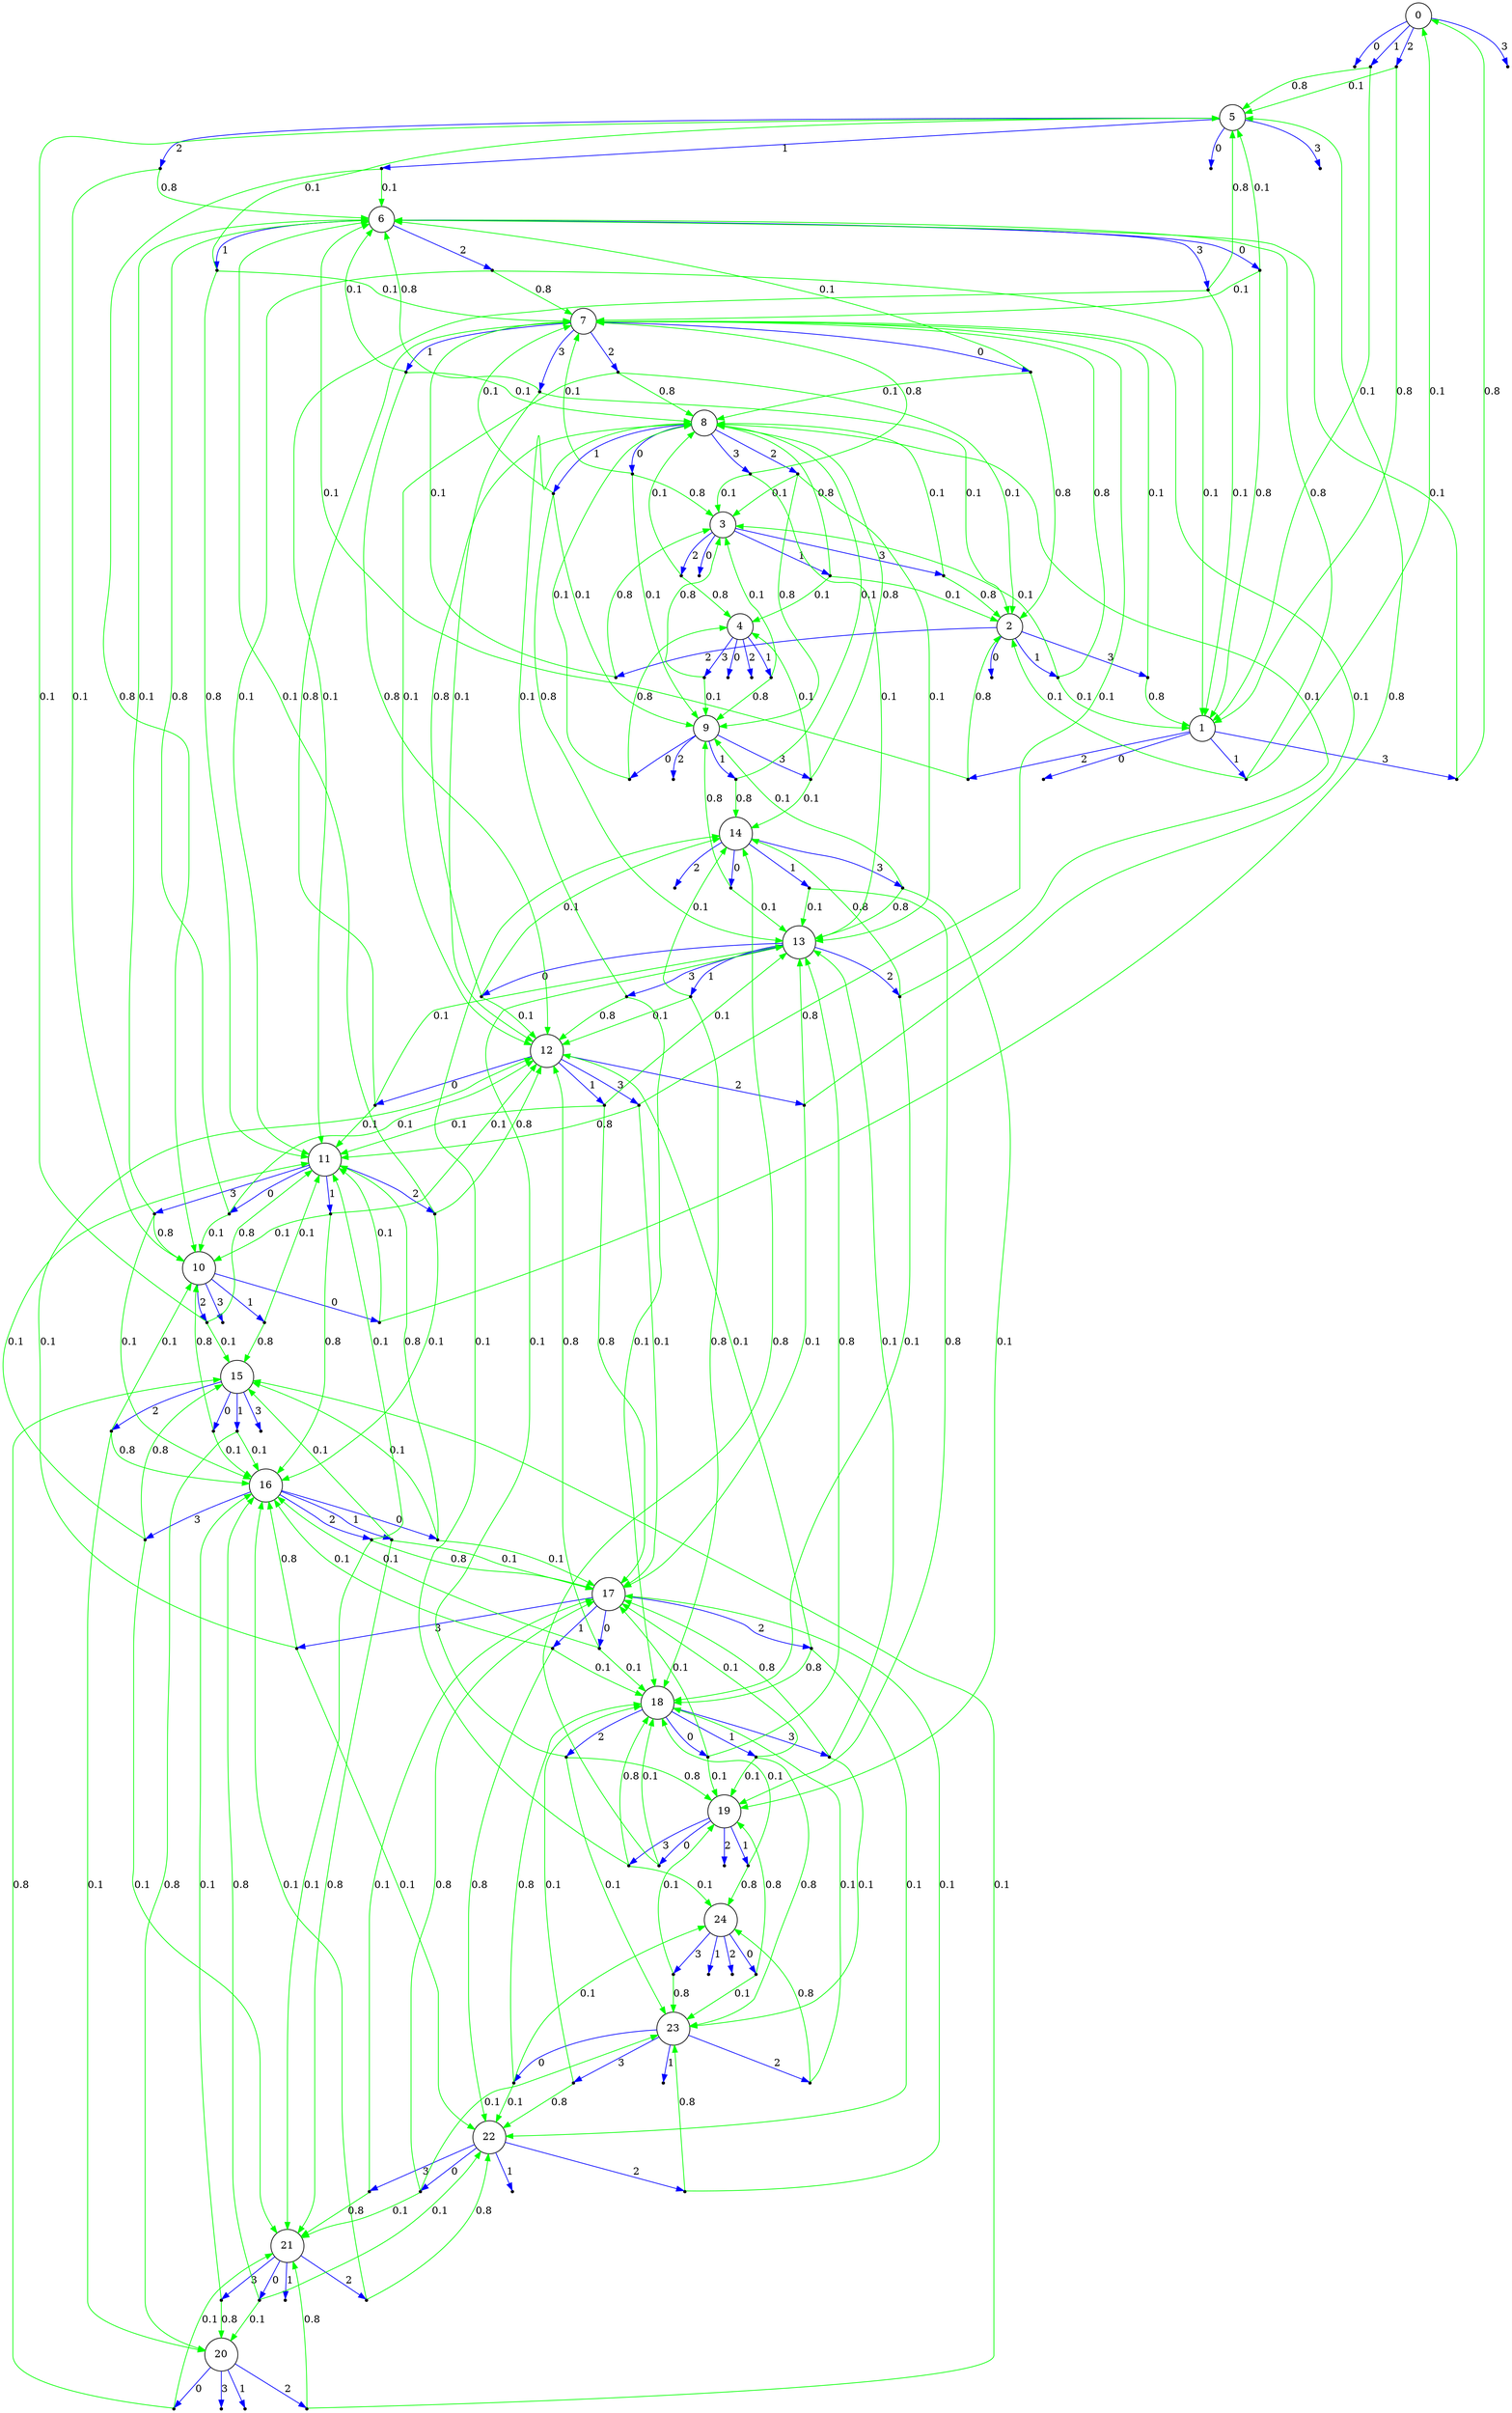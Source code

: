 digraph G
{
0 [shape=circle]
0 -> state_0_action_0 [label="0",shape="box", color="blue"]
state_0_action_0 [shape=point, label=""]
0 -> state_0_action_1 [label="1",shape="box", color="blue"]
state_0_action_1 [shape=point, label=""]
state_0_action_1 -> 5 [label="0.8",color="green"]
state_0_action_1 -> 1 [label="0.1",color="green"]
0 -> state_0_action_2 [label="2",shape="box", color="blue"]
state_0_action_2 [shape=point, label=""]
state_0_action_2 -> 1 [label="0.8",color="green"]
state_0_action_2 -> 5 [label="0.1",color="green"]
0 -> state_0_action_3 [label="3",shape="box", color="blue"]
state_0_action_3 [shape=point, label=""]
1 [shape=circle]
1 -> state_1_action_0 [label="0",shape="box", color="blue"]
state_1_action_0 [shape=point, label=""]
1 -> state_1_action_1 [label="1",shape="box", color="blue"]
state_1_action_1 [shape=point, label=""]
state_1_action_1 -> 6 [label="0.8",color="green"]
state_1_action_1 -> 2 [label="0.1",color="green"]
state_1_action_1 -> 0 [label="0.1",color="green"]
1 -> state_1_action_2 [label="2",shape="box", color="blue"]
state_1_action_2 [shape=point, label=""]
state_1_action_2 -> 2 [label="0.8",color="green"]
state_1_action_2 -> 6 [label="0.1",color="green"]
1 -> state_1_action_3 [label="3",shape="box", color="blue"]
state_1_action_3 [shape=point, label=""]
state_1_action_3 -> 0 [label="0.8",color="green"]
state_1_action_3 -> 6 [label="0.1",color="green"]
10 [shape=circle]
10 -> state_10_action_0 [label="0",shape="box", color="blue"]
state_10_action_0 [shape=point, label=""]
state_10_action_0 -> 5 [label="0.8",color="green"]
state_10_action_0 -> 11 [label="0.1",color="green"]
10 -> state_10_action_1 [label="1",shape="box", color="blue"]
state_10_action_1 [shape=point, label=""]
state_10_action_1 -> 15 [label="0.8",color="green"]
state_10_action_1 -> 11 [label="0.1",color="green"]
10 -> state_10_action_2 [label="2",shape="box", color="blue"]
state_10_action_2 [shape=point, label=""]
state_10_action_2 -> 11 [label="0.8",color="green"]
state_10_action_2 -> 15 [label="0.1",color="green"]
state_10_action_2 -> 5 [label="0.1",color="green"]
10 -> state_10_action_3 [label="3",shape="box", color="blue"]
state_10_action_3 [shape=point, label=""]
11 [shape=circle]
11 -> state_11_action_0 [label="0",shape="box", color="blue"]
state_11_action_0 [shape=point, label=""]
state_11_action_0 -> 6 [label="0.8",color="green"]
state_11_action_0 -> 12 [label="0.1",color="green"]
state_11_action_0 -> 10 [label="0.1",color="green"]
11 -> state_11_action_1 [label="1",shape="box", color="blue"]
state_11_action_1 [shape=point, label=""]
state_11_action_1 -> 16 [label="0.8",color="green"]
state_11_action_1 -> 12 [label="0.1",color="green"]
state_11_action_1 -> 10 [label="0.1",color="green"]
11 -> state_11_action_2 [label="2",shape="box", color="blue"]
state_11_action_2 [shape=point, label=""]
state_11_action_2 -> 12 [label="0.8",color="green"]
state_11_action_2 -> 16 [label="0.1",color="green"]
state_11_action_2 -> 6 [label="0.1",color="green"]
11 -> state_11_action_3 [label="3",shape="box", color="blue"]
state_11_action_3 [shape=point, label=""]
state_11_action_3 -> 10 [label="0.8",color="green"]
state_11_action_3 -> 16 [label="0.1",color="green"]
state_11_action_3 -> 6 [label="0.1",color="green"]
12 [shape=circle]
12 -> state_12_action_0 [label="0",shape="box", color="blue"]
state_12_action_0 [shape=point, label=""]
state_12_action_0 -> 7 [label="0.8",color="green"]
state_12_action_0 -> 13 [label="0.1",color="green"]
state_12_action_0 -> 11 [label="0.1",color="green"]
12 -> state_12_action_1 [label="1",shape="box", color="blue"]
state_12_action_1 [shape=point, label=""]
state_12_action_1 -> 17 [label="0.8",color="green"]
state_12_action_1 -> 13 [label="0.1",color="green"]
state_12_action_1 -> 11 [label="0.1",color="green"]
12 -> state_12_action_2 [label="2",shape="box", color="blue"]
state_12_action_2 [shape=point, label=""]
state_12_action_2 -> 13 [label="0.8",color="green"]
state_12_action_2 -> 17 [label="0.1",color="green"]
state_12_action_2 -> 7 [label="0.1",color="green"]
12 -> state_12_action_3 [label="3",shape="box", color="blue"]
state_12_action_3 [shape=point, label=""]
state_12_action_3 -> 11 [label="0.8",color="green"]
state_12_action_3 -> 17 [label="0.1",color="green"]
state_12_action_3 -> 7 [label="0.1",color="green"]
13 [shape=circle]
13 -> state_13_action_0 [label="0",shape="box", color="blue"]
state_13_action_0 [shape=point, label=""]
state_13_action_0 -> 8 [label="0.8",color="green"]
state_13_action_0 -> 14 [label="0.1",color="green"]
state_13_action_0 -> 12 [label="0.1",color="green"]
13 -> state_13_action_1 [label="1",shape="box", color="blue"]
state_13_action_1 [shape=point, label=""]
state_13_action_1 -> 18 [label="0.8",color="green"]
state_13_action_1 -> 14 [label="0.1",color="green"]
state_13_action_1 -> 12 [label="0.1",color="green"]
13 -> state_13_action_2 [label="2",shape="box", color="blue"]
state_13_action_2 [shape=point, label=""]
state_13_action_2 -> 14 [label="0.8",color="green"]
state_13_action_2 -> 18 [label="0.1",color="green"]
state_13_action_2 -> 8 [label="0.1",color="green"]
13 -> state_13_action_3 [label="3",shape="box", color="blue"]
state_13_action_3 [shape=point, label=""]
state_13_action_3 -> 12 [label="0.8",color="green"]
state_13_action_3 -> 18 [label="0.1",color="green"]
state_13_action_3 -> 8 [label="0.1",color="green"]
14 [shape=circle]
14 -> state_14_action_0 [label="0",shape="box", color="blue"]
state_14_action_0 [shape=point, label=""]
state_14_action_0 -> 9 [label="0.8",color="green"]
state_14_action_0 -> 13 [label="0.1",color="green"]
14 -> state_14_action_1 [label="1",shape="box", color="blue"]
state_14_action_1 [shape=point, label=""]
state_14_action_1 -> 19 [label="0.8",color="green"]
state_14_action_1 -> 13 [label="0.1",color="green"]
14 -> state_14_action_2 [label="2",shape="box", color="blue"]
state_14_action_2 [shape=point, label=""]
14 -> state_14_action_3 [label="3",shape="box", color="blue"]
state_14_action_3 [shape=point, label=""]
state_14_action_3 -> 13 [label="0.8",color="green"]
state_14_action_3 -> 19 [label="0.1",color="green"]
state_14_action_3 -> 9 [label="0.1",color="green"]
15 [shape=circle]
15 -> state_15_action_0 [label="0",shape="box", color="blue"]
state_15_action_0 [shape=point, label=""]
state_15_action_0 -> 10 [label="0.8",color="green"]
state_15_action_0 -> 16 [label="0.1",color="green"]
15 -> state_15_action_1 [label="1",shape="box", color="blue"]
state_15_action_1 [shape=point, label=""]
state_15_action_1 -> 20 [label="0.8",color="green"]
state_15_action_1 -> 16 [label="0.1",color="green"]
15 -> state_15_action_2 [label="2",shape="box", color="blue"]
state_15_action_2 [shape=point, label=""]
state_15_action_2 -> 16 [label="0.8",color="green"]
state_15_action_2 -> 20 [label="0.1",color="green"]
state_15_action_2 -> 10 [label="0.1",color="green"]
15 -> state_15_action_3 [label="3",shape="box", color="blue"]
state_15_action_3 [shape=point, label=""]
16 [shape=circle]
16 -> state_16_action_0 [label="0",shape="box", color="blue"]
state_16_action_0 [shape=point, label=""]
state_16_action_0 -> 11 [label="0.8",color="green"]
state_16_action_0 -> 17 [label="0.1",color="green"]
state_16_action_0 -> 15 [label="0.1",color="green"]
16 -> state_16_action_1 [label="1",shape="box", color="blue"]
state_16_action_1 [shape=point, label=""]
state_16_action_1 -> 21 [label="0.8",color="green"]
state_16_action_1 -> 17 [label="0.1",color="green"]
state_16_action_1 -> 15 [label="0.1",color="green"]
16 -> state_16_action_2 [label="2",shape="box", color="blue"]
state_16_action_2 [shape=point, label=""]
state_16_action_2 -> 17 [label="0.8",color="green"]
state_16_action_2 -> 21 [label="0.1",color="green"]
state_16_action_2 -> 11 [label="0.1",color="green"]
16 -> state_16_action_3 [label="3",shape="box", color="blue"]
state_16_action_3 [shape=point, label=""]
state_16_action_3 -> 15 [label="0.8",color="green"]
state_16_action_3 -> 21 [label="0.1",color="green"]
state_16_action_3 -> 11 [label="0.1",color="green"]
17 [shape=circle]
17 -> state_17_action_0 [label="0",shape="box", color="blue"]
state_17_action_0 [shape=point, label=""]
state_17_action_0 -> 12 [label="0.8",color="green"]
state_17_action_0 -> 18 [label="0.1",color="green"]
state_17_action_0 -> 16 [label="0.1",color="green"]
17 -> state_17_action_1 [label="1",shape="box", color="blue"]
state_17_action_1 [shape=point, label=""]
state_17_action_1 -> 22 [label="0.8",color="green"]
state_17_action_1 -> 18 [label="0.1",color="green"]
state_17_action_1 -> 16 [label="0.1",color="green"]
17 -> state_17_action_2 [label="2",shape="box", color="blue"]
state_17_action_2 [shape=point, label=""]
state_17_action_2 -> 18 [label="0.8",color="green"]
state_17_action_2 -> 22 [label="0.1",color="green"]
state_17_action_2 -> 12 [label="0.1",color="green"]
17 -> state_17_action_3 [label="3",shape="box", color="blue"]
state_17_action_3 [shape=point, label=""]
state_17_action_3 -> 16 [label="0.8",color="green"]
state_17_action_3 -> 22 [label="0.1",color="green"]
state_17_action_3 -> 12 [label="0.1",color="green"]
18 [shape=circle]
18 -> state_18_action_0 [label="0",shape="box", color="blue"]
state_18_action_0 [shape=point, label=""]
state_18_action_0 -> 13 [label="0.8",color="green"]
state_18_action_0 -> 19 [label="0.1",color="green"]
state_18_action_0 -> 17 [label="0.1",color="green"]
18 -> state_18_action_1 [label="1",shape="box", color="blue"]
state_18_action_1 [shape=point, label=""]
state_18_action_1 -> 23 [label="0.8",color="green"]
state_18_action_1 -> 19 [label="0.1",color="green"]
state_18_action_1 -> 17 [label="0.1",color="green"]
18 -> state_18_action_2 [label="2",shape="box", color="blue"]
state_18_action_2 [shape=point, label=""]
state_18_action_2 -> 19 [label="0.8",color="green"]
state_18_action_2 -> 23 [label="0.1",color="green"]
state_18_action_2 -> 13 [label="0.1",color="green"]
18 -> state_18_action_3 [label="3",shape="box", color="blue"]
state_18_action_3 [shape=point, label=""]
state_18_action_3 -> 17 [label="0.8",color="green"]
state_18_action_3 -> 23 [label="0.1",color="green"]
state_18_action_3 -> 13 [label="0.1",color="green"]
19 [shape=circle]
19 -> state_19_action_0 [label="0",shape="box", color="blue"]
state_19_action_0 [shape=point, label=""]
state_19_action_0 -> 14 [label="0.8",color="green"]
state_19_action_0 -> 18 [label="0.1",color="green"]
19 -> state_19_action_1 [label="1",shape="box", color="blue"]
state_19_action_1 [shape=point, label=""]
state_19_action_1 -> 24 [label="0.8",color="green"]
state_19_action_1 -> 18 [label="0.1",color="green"]
19 -> state_19_action_2 [label="2",shape="box", color="blue"]
state_19_action_2 [shape=point, label=""]
19 -> state_19_action_3 [label="3",shape="box", color="blue"]
state_19_action_3 [shape=point, label=""]
state_19_action_3 -> 18 [label="0.8",color="green"]
state_19_action_3 -> 24 [label="0.1",color="green"]
state_19_action_3 -> 14 [label="0.1",color="green"]
2 [shape=circle]
2 -> state_2_action_0 [label="0",shape="box", color="blue"]
state_2_action_0 [shape=point, label=""]
2 -> state_2_action_1 [label="1",shape="box", color="blue"]
state_2_action_1 [shape=point, label=""]
state_2_action_1 -> 7 [label="0.8",color="green"]
state_2_action_1 -> 3 [label="0.1",color="green"]
state_2_action_1 -> 1 [label="0.1",color="green"]
2 -> state_2_action_2 [label="2",shape="box", color="blue"]
state_2_action_2 [shape=point, label=""]
state_2_action_2 -> 3 [label="0.8",color="green"]
state_2_action_2 -> 7 [label="0.1",color="green"]
2 -> state_2_action_3 [label="3",shape="box", color="blue"]
state_2_action_3 [shape=point, label=""]
state_2_action_3 -> 1 [label="0.8",color="green"]
state_2_action_3 -> 7 [label="0.1",color="green"]
20 [shape=circle]
20 -> state_20_action_0 [label="0",shape="box", color="blue"]
state_20_action_0 [shape=point, label=""]
state_20_action_0 -> 15 [label="0.8",color="green"]
state_20_action_0 -> 21 [label="0.1",color="green"]
20 -> state_20_action_1 [label="1",shape="box", color="blue"]
state_20_action_1 [shape=point, label=""]
20 -> state_20_action_2 [label="2",shape="box", color="blue"]
state_20_action_2 [shape=point, label=""]
state_20_action_2 -> 21 [label="0.8",color="green"]
state_20_action_2 -> 15 [label="0.1",color="green"]
20 -> state_20_action_3 [label="3",shape="box", color="blue"]
state_20_action_3 [shape=point, label=""]
21 [shape=circle]
21 -> state_21_action_0 [label="0",shape="box", color="blue"]
state_21_action_0 [shape=point, label=""]
state_21_action_0 -> 16 [label="0.8",color="green"]
state_21_action_0 -> 22 [label="0.1",color="green"]
state_21_action_0 -> 20 [label="0.1",color="green"]
21 -> state_21_action_1 [label="1",shape="box", color="blue"]
state_21_action_1 [shape=point, label=""]
21 -> state_21_action_2 [label="2",shape="box", color="blue"]
state_21_action_2 [shape=point, label=""]
state_21_action_2 -> 22 [label="0.8",color="green"]
state_21_action_2 -> 16 [label="0.1",color="green"]
21 -> state_21_action_3 [label="3",shape="box", color="blue"]
state_21_action_3 [shape=point, label=""]
state_21_action_3 -> 20 [label="0.8",color="green"]
state_21_action_3 -> 16 [label="0.1",color="green"]
22 [shape=circle]
22 -> state_22_action_0 [label="0",shape="box", color="blue"]
state_22_action_0 [shape=point, label=""]
state_22_action_0 -> 17 [label="0.8",color="green"]
state_22_action_0 -> 23 [label="0.1",color="green"]
state_22_action_0 -> 21 [label="0.1",color="green"]
22 -> state_22_action_1 [label="1",shape="box", color="blue"]
state_22_action_1 [shape=point, label=""]
22 -> state_22_action_2 [label="2",shape="box", color="blue"]
state_22_action_2 [shape=point, label=""]
state_22_action_2 -> 23 [label="0.8",color="green"]
state_22_action_2 -> 17 [label="0.1",color="green"]
22 -> state_22_action_3 [label="3",shape="box", color="blue"]
state_22_action_3 [shape=point, label=""]
state_22_action_3 -> 21 [label="0.8",color="green"]
state_22_action_3 -> 17 [label="0.1",color="green"]
23 [shape=circle]
23 -> state_23_action_0 [label="0",shape="box", color="blue"]
state_23_action_0 [shape=point, label=""]
state_23_action_0 -> 18 [label="0.8",color="green"]
state_23_action_0 -> 24 [label="0.1",color="green"]
state_23_action_0 -> 22 [label="0.1",color="green"]
23 -> state_23_action_1 [label="1",shape="box", color="blue"]
state_23_action_1 [shape=point, label=""]
23 -> state_23_action_2 [label="2",shape="box", color="blue"]
state_23_action_2 [shape=point, label=""]
state_23_action_2 -> 24 [label="0.8",color="green"]
state_23_action_2 -> 18 [label="0.1",color="green"]
23 -> state_23_action_3 [label="3",shape="box", color="blue"]
state_23_action_3 [shape=point, label=""]
state_23_action_3 -> 22 [label="0.8",color="green"]
state_23_action_3 -> 18 [label="0.1",color="green"]
24 [shape=circle]
24 -> state_24_action_0 [label="0",shape="box", color="blue"]
state_24_action_0 [shape=point, label=""]
state_24_action_0 -> 19 [label="0.8",color="green"]
state_24_action_0 -> 23 [label="0.1",color="green"]
24 -> state_24_action_1 [label="1",shape="box", color="blue"]
state_24_action_1 [shape=point, label=""]
24 -> state_24_action_2 [label="2",shape="box", color="blue"]
state_24_action_2 [shape=point, label=""]
24 -> state_24_action_3 [label="3",shape="box", color="blue"]
state_24_action_3 [shape=point, label=""]
state_24_action_3 -> 23 [label="0.8",color="green"]
state_24_action_3 -> 19 [label="0.1",color="green"]
3 [shape=circle]
3 -> state_3_action_0 [label="0",shape="box", color="blue"]
state_3_action_0 [shape=point, label=""]
3 -> state_3_action_1 [label="1",shape="box", color="blue"]
state_3_action_1 [shape=point, label=""]
state_3_action_1 -> 8 [label="0.8",color="green"]
state_3_action_1 -> 4 [label="0.1",color="green"]
state_3_action_1 -> 2 [label="0.1",color="green"]
3 -> state_3_action_2 [label="2",shape="box", color="blue"]
state_3_action_2 [shape=point, label=""]
state_3_action_2 -> 4 [label="0.8",color="green"]
state_3_action_2 -> 8 [label="0.1",color="green"]
3 -> state_3_action_3 [label="3",shape="box", color="blue"]
state_3_action_3 [shape=point, label=""]
state_3_action_3 -> 2 [label="0.8",color="green"]
state_3_action_3 -> 8 [label="0.1",color="green"]
4 [shape=circle]
4 -> state_4_action_0 [label="0",shape="box", color="blue"]
state_4_action_0 [shape=point, label=""]
4 -> state_4_action_1 [label="1",shape="box", color="blue"]
state_4_action_1 [shape=point, label=""]
state_4_action_1 -> 9 [label="0.8",color="green"]
state_4_action_1 -> 3 [label="0.1",color="green"]
4 -> state_4_action_2 [label="2",shape="box", color="blue"]
state_4_action_2 [shape=point, label=""]
4 -> state_4_action_3 [label="3",shape="box", color="blue"]
state_4_action_3 [shape=point, label=""]
state_4_action_3 -> 3 [label="0.8",color="green"]
state_4_action_3 -> 9 [label="0.1",color="green"]
5 [shape=circle]
5 -> state_5_action_0 [label="0",shape="box", color="blue"]
state_5_action_0 [shape=point, label=""]
5 -> state_5_action_1 [label="1",shape="box", color="blue"]
state_5_action_1 [shape=point, label=""]
state_5_action_1 -> 10 [label="0.8",color="green"]
state_5_action_1 -> 6 [label="0.1",color="green"]
5 -> state_5_action_2 [label="2",shape="box", color="blue"]
state_5_action_2 [shape=point, label=""]
state_5_action_2 -> 6 [label="0.8",color="green"]
state_5_action_2 -> 10 [label="0.1",color="green"]
5 -> state_5_action_3 [label="3",shape="box", color="blue"]
state_5_action_3 [shape=point, label=""]
6 [shape=circle]
6 -> state_6_action_0 [label="0",shape="box", color="blue"]
state_6_action_0 [shape=point, label=""]
state_6_action_0 -> 1 [label="0.8",color="green"]
state_6_action_0 -> 7 [label="0.1",color="green"]
state_6_action_0 -> 5 [label="0.1",color="green"]
6 -> state_6_action_1 [label="1",shape="box", color="blue"]
state_6_action_1 [shape=point, label=""]
state_6_action_1 -> 11 [label="0.8",color="green"]
state_6_action_1 -> 7 [label="0.1",color="green"]
state_6_action_1 -> 5 [label="0.1",color="green"]
6 -> state_6_action_2 [label="2",shape="box", color="blue"]
state_6_action_2 [shape=point, label=""]
state_6_action_2 -> 7 [label="0.8",color="green"]
state_6_action_2 -> 11 [label="0.1",color="green"]
state_6_action_2 -> 1 [label="0.1",color="green"]
6 -> state_6_action_3 [label="3",shape="box", color="blue"]
state_6_action_3 [shape=point, label=""]
state_6_action_3 -> 5 [label="0.8",color="green"]
state_6_action_3 -> 11 [label="0.1",color="green"]
state_6_action_3 -> 1 [label="0.1",color="green"]
7 [shape=circle]
7 -> state_7_action_0 [label="0",shape="box", color="blue"]
state_7_action_0 [shape=point, label=""]
state_7_action_0 -> 2 [label="0.8",color="green"]
state_7_action_0 -> 8 [label="0.1",color="green"]
state_7_action_0 -> 6 [label="0.1",color="green"]
7 -> state_7_action_1 [label="1",shape="box", color="blue"]
state_7_action_1 [shape=point, label=""]
state_7_action_1 -> 12 [label="0.8",color="green"]
state_7_action_1 -> 8 [label="0.1",color="green"]
state_7_action_1 -> 6 [label="0.1",color="green"]
7 -> state_7_action_2 [label="2",shape="box", color="blue"]
state_7_action_2 [shape=point, label=""]
state_7_action_2 -> 8 [label="0.8",color="green"]
state_7_action_2 -> 12 [label="0.1",color="green"]
state_7_action_2 -> 2 [label="0.1",color="green"]
7 -> state_7_action_3 [label="3",shape="box", color="blue"]
state_7_action_3 [shape=point, label=""]
state_7_action_3 -> 6 [label="0.8",color="green"]
state_7_action_3 -> 12 [label="0.1",color="green"]
state_7_action_3 -> 2 [label="0.1",color="green"]
8 [shape=circle]
8 -> state_8_action_0 [label="0",shape="box", color="blue"]
state_8_action_0 [shape=point, label=""]
state_8_action_0 -> 3 [label="0.8",color="green"]
state_8_action_0 -> 9 [label="0.1",color="green"]
state_8_action_0 -> 7 [label="0.1",color="green"]
8 -> state_8_action_1 [label="1",shape="box", color="blue"]
state_8_action_1 [shape=point, label=""]
state_8_action_1 -> 13 [label="0.8",color="green"]
state_8_action_1 -> 9 [label="0.1",color="green"]
state_8_action_1 -> 7 [label="0.1",color="green"]
8 -> state_8_action_2 [label="2",shape="box", color="blue"]
state_8_action_2 [shape=point, label=""]
state_8_action_2 -> 9 [label="0.8",color="green"]
state_8_action_2 -> 13 [label="0.1",color="green"]
state_8_action_2 -> 3 [label="0.1",color="green"]
8 -> state_8_action_3 [label="3",shape="box", color="blue"]
state_8_action_3 [shape=point, label=""]
state_8_action_3 -> 7 [label="0.8",color="green"]
state_8_action_3 -> 13 [label="0.1",color="green"]
state_8_action_3 -> 3 [label="0.1",color="green"]
9 [shape=circle]
9 -> state_9_action_0 [label="0",shape="box", color="blue"]
state_9_action_0 [shape=point, label=""]
state_9_action_0 -> 4 [label="0.8",color="green"]
state_9_action_0 -> 8 [label="0.1",color="green"]
9 -> state_9_action_1 [label="1",shape="box", color="blue"]
state_9_action_1 [shape=point, label=""]
state_9_action_1 -> 14 [label="0.8",color="green"]
state_9_action_1 -> 8 [label="0.1",color="green"]
9 -> state_9_action_2 [label="2",shape="box", color="blue"]
state_9_action_2 [shape=point, label=""]
9 -> state_9_action_3 [label="3",shape="box", color="blue"]
state_9_action_3 [shape=point, label=""]
state_9_action_3 -> 8 [label="0.8",color="green"]
state_9_action_3 -> 14 [label="0.1",color="green"]
state_9_action_3 -> 4 [label="0.1",color="green"]
}
